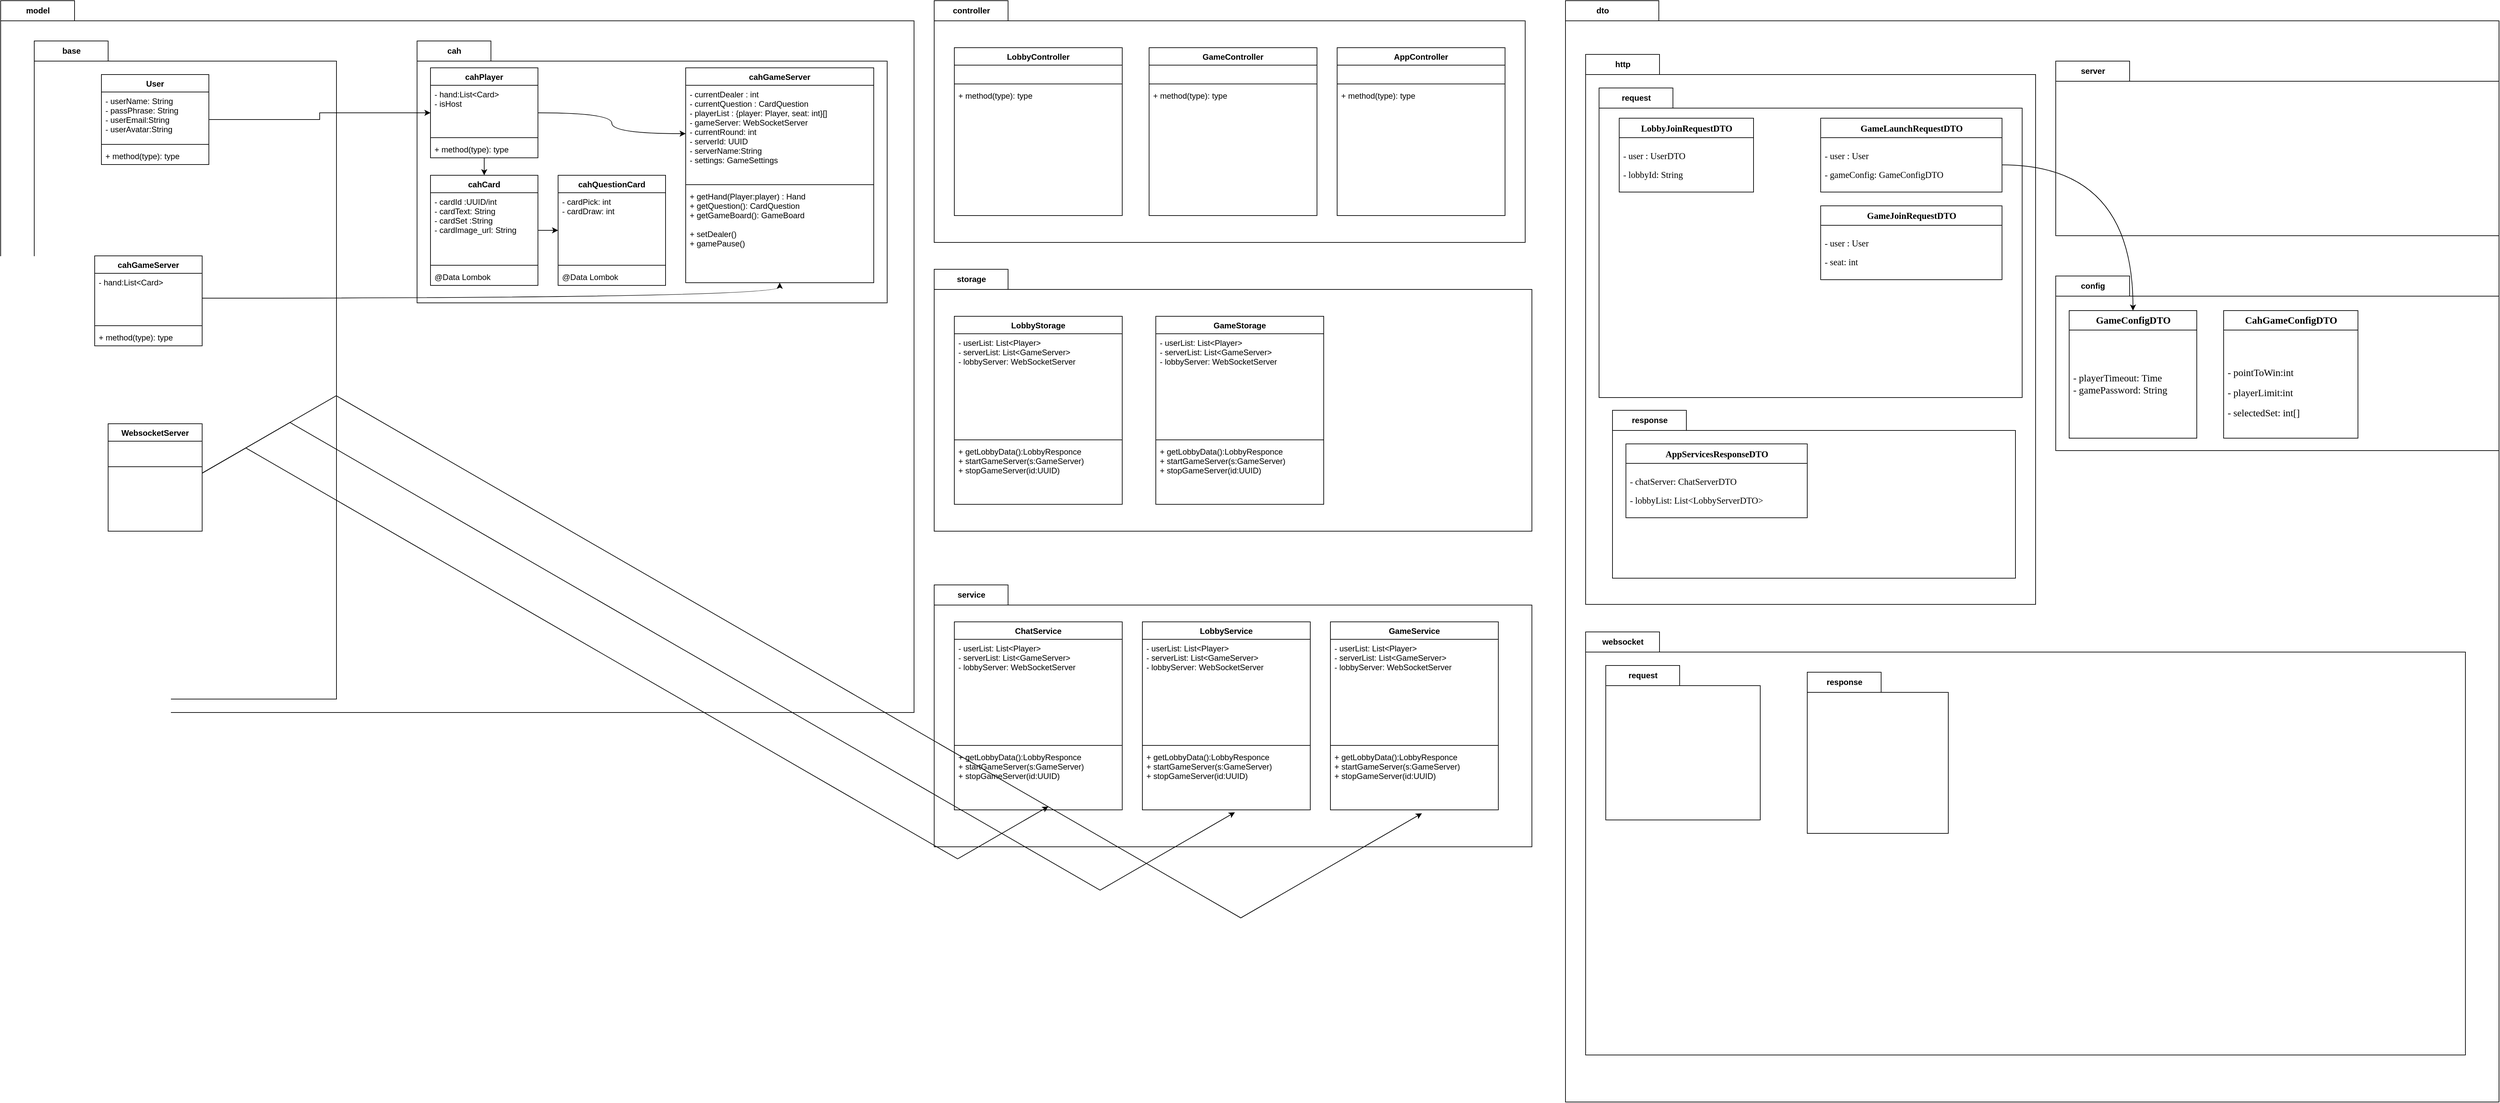 <mxfile version="15.5.5" type="github">
  <diagram id="Ybbv40jDN7X9S40sMps7" name="Page-1">
    <mxGraphModel dx="1695" dy="463" grid="1" gridSize="10" guides="1" tooltips="1" connect="1" arrows="1" fold="1" page="1" pageScale="1" pageWidth="827" pageHeight="1169" math="0" shadow="0">
      <root>
        <mxCell id="0" />
        <mxCell id="1" parent="0" />
        <mxCell id="2" value="model" style="shape=folder;fontStyle=1;tabWidth=110;tabHeight=30;tabPosition=left;html=1;boundedLbl=1;labelInHeader=1;container=1;collapsible=0;recursiveResize=0;fontColor=#000000;" parent="1" vertex="1">
          <mxGeometry x="-360" y="20" width="1360" height="1060" as="geometry" />
        </mxCell>
        <mxCell id="4" value="base" style="shape=folder;fontStyle=1;tabWidth=110;tabHeight=30;tabPosition=left;html=1;boundedLbl=1;labelInHeader=1;container=1;collapsible=0;recursiveResize=0;fontColor=#000000;" parent="2" vertex="1">
          <mxGeometry x="50" y="60" width="450" height="980" as="geometry" />
        </mxCell>
        <mxCell id="7" value="User" style="swimlane;fontStyle=1;align=center;verticalAlign=top;childLayout=stackLayout;horizontal=1;startSize=26;horizontalStack=0;resizeParent=1;resizeParentMax=0;resizeLast=0;collapsible=1;marginBottom=0;fontColor=#000000;" parent="4" vertex="1">
          <mxGeometry x="100" y="50" width="160" height="134" as="geometry" />
        </mxCell>
        <mxCell id="8" value="- userName: String&#xa;- passPhrase: String&#xa;- userEmail:String&#xa;- userAvatar:String" style="text;strokeColor=none;fillColor=none;align=left;verticalAlign=top;spacingLeft=4;spacingRight=4;overflow=hidden;rotatable=0;points=[[0,0.5],[1,0.5]];portConstraint=eastwest;fontColor=#000000;" parent="7" vertex="1">
          <mxGeometry y="26" width="160" height="74" as="geometry" />
        </mxCell>
        <mxCell id="9" value="" style="line;strokeWidth=1;fillColor=none;align=left;verticalAlign=middle;spacingTop=-1;spacingLeft=3;spacingRight=3;rotatable=0;labelPosition=right;points=[];portConstraint=eastwest;fontColor=#000000;" parent="7" vertex="1">
          <mxGeometry y="100" width="160" height="8" as="geometry" />
        </mxCell>
        <mxCell id="10" value="+ method(type): type" style="text;strokeColor=none;fillColor=none;align=left;verticalAlign=top;spacingLeft=4;spacingRight=4;overflow=hidden;rotatable=0;points=[[0,0.5],[1,0.5]];portConstraint=eastwest;fontColor=#000000;" parent="7" vertex="1">
          <mxGeometry y="108" width="160" height="26" as="geometry" />
        </mxCell>
        <mxCell id="26" value="cahGameServer" style="swimlane;fontStyle=1;align=center;verticalAlign=top;childLayout=stackLayout;horizontal=1;startSize=26;horizontalStack=0;resizeParent=1;resizeParentMax=0;resizeLast=0;collapsible=1;marginBottom=0;fontColor=#000000;" parent="4" vertex="1">
          <mxGeometry x="90" y="320" width="160" height="134" as="geometry" />
        </mxCell>
        <mxCell id="27" value="- hand:List&lt;Card&gt;" style="text;strokeColor=none;fillColor=none;align=left;verticalAlign=top;spacingLeft=4;spacingRight=4;overflow=hidden;rotatable=0;points=[[0,0.5],[1,0.5]];portConstraint=eastwest;fontColor=#000000;" parent="26" vertex="1">
          <mxGeometry y="26" width="160" height="74" as="geometry" />
        </mxCell>
        <mxCell id="28" value="" style="line;strokeWidth=1;fillColor=none;align=left;verticalAlign=middle;spacingTop=-1;spacingLeft=3;spacingRight=3;rotatable=0;labelPosition=right;points=[];portConstraint=eastwest;fontColor=#000000;" parent="26" vertex="1">
          <mxGeometry y="100" width="160" height="8" as="geometry" />
        </mxCell>
        <mxCell id="29" value="+ method(type): type" style="text;strokeColor=none;fillColor=none;align=left;verticalAlign=top;spacingLeft=4;spacingRight=4;overflow=hidden;rotatable=0;points=[[0,0.5],[1,0.5]];portConstraint=eastwest;fontColor=#000000;" parent="26" vertex="1">
          <mxGeometry y="108" width="160" height="26" as="geometry" />
        </mxCell>
        <mxCell id="115" value="WebsocketServer&#xa;&#xa;" style="swimlane;fontStyle=1;align=center;verticalAlign=top;childLayout=stackLayout;horizontal=1;startSize=26;horizontalStack=0;resizeParent=1;resizeParentMax=0;resizeLast=0;collapsible=1;marginBottom=0;fontColor=#000000;" parent="4" vertex="1">
          <mxGeometry x="110" y="570" width="140" height="160" as="geometry" />
        </mxCell>
        <mxCell id="116" value=" " style="text;strokeColor=none;fillColor=none;align=left;verticalAlign=top;spacingLeft=4;spacingRight=4;overflow=hidden;rotatable=0;points=[[0,0.5],[1,0.5]];portConstraint=eastwest;fontColor=#000000;" parent="115" vertex="1">
          <mxGeometry y="26" width="140" height="34" as="geometry" />
        </mxCell>
        <mxCell id="117" value="" style="line;strokeWidth=1;fillColor=none;align=left;verticalAlign=middle;spacingTop=-1;spacingLeft=3;spacingRight=3;rotatable=0;labelPosition=right;points=[];portConstraint=eastwest;fontColor=#000000;" parent="115" vertex="1">
          <mxGeometry y="60" width="140" height="8" as="geometry" />
        </mxCell>
        <mxCell id="118" value=" " style="text;strokeColor=none;fillColor=none;align=left;verticalAlign=top;spacingLeft=4;spacingRight=4;overflow=hidden;rotatable=0;points=[[0,0.5],[1,0.5]];portConstraint=eastwest;fontColor=#000000;" parent="115" vertex="1">
          <mxGeometry y="68" width="140" height="92" as="geometry" />
        </mxCell>
        <mxCell id="6" value="cah" style="shape=folder;fontStyle=1;tabWidth=110;tabHeight=30;tabPosition=left;html=1;boundedLbl=1;labelInHeader=1;container=1;collapsible=0;recursiveResize=0;fontColor=#000000;" parent="2" vertex="1">
          <mxGeometry x="620" y="60" width="700" height="390" as="geometry" />
        </mxCell>
        <mxCell id="20" value="" style="edgeStyle=orthogonalEdgeStyle;orthogonalLoop=1;jettySize=auto;html=1;curved=1;fontColor=#000000;" parent="6" source="11" target="16" edge="1">
          <mxGeometry relative="1" as="geometry" />
        </mxCell>
        <mxCell id="25" value="" style="edgeStyle=orthogonalEdgeStyle;curved=1;orthogonalLoop=1;jettySize=auto;html=1;entryX=0;entryY=0.5;entryDx=0;entryDy=0;fontColor=#000000;" parent="6" source="11" target="22" edge="1">
          <mxGeometry relative="1" as="geometry" />
        </mxCell>
        <mxCell id="11" value="cahPlayer" style="swimlane;fontStyle=1;align=center;verticalAlign=top;childLayout=stackLayout;horizontal=1;startSize=26;horizontalStack=0;resizeParent=1;resizeParentMax=0;resizeLast=0;collapsible=1;marginBottom=0;fontColor=#000000;" parent="6" vertex="1">
          <mxGeometry x="20" y="40" width="160" height="134" as="geometry" />
        </mxCell>
        <mxCell id="12" value="- hand:List&lt;Card&gt;&#xa;- isHost" style="text;strokeColor=none;fillColor=none;align=left;verticalAlign=top;spacingLeft=4;spacingRight=4;overflow=hidden;rotatable=0;points=[[0,0.5],[1,0.5]];portConstraint=eastwest;fontColor=#000000;" parent="11" vertex="1">
          <mxGeometry y="26" width="160" height="74" as="geometry" />
        </mxCell>
        <mxCell id="13" value="" style="line;strokeWidth=1;fillColor=none;align=left;verticalAlign=middle;spacingTop=-1;spacingLeft=3;spacingRight=3;rotatable=0;labelPosition=right;points=[];portConstraint=eastwest;fontColor=#000000;" parent="11" vertex="1">
          <mxGeometry y="100" width="160" height="8" as="geometry" />
        </mxCell>
        <mxCell id="14" value="+ method(type): type" style="text;strokeColor=none;fillColor=none;align=left;verticalAlign=top;spacingLeft=4;spacingRight=4;overflow=hidden;rotatable=0;points=[[0,0.5],[1,0.5]];portConstraint=eastwest;fontColor=#000000;" parent="11" vertex="1">
          <mxGeometry y="108" width="160" height="26" as="geometry" />
        </mxCell>
        <mxCell id="35" value="" style="edgeStyle=orthogonalEdgeStyle;curved=1;orthogonalLoop=1;jettySize=auto;html=1;fontColor=#000000;" parent="6" source="16" target="31" edge="1">
          <mxGeometry relative="1" as="geometry" />
        </mxCell>
        <mxCell id="16" value="cahCard" style="swimlane;fontStyle=1;align=center;verticalAlign=top;childLayout=stackLayout;horizontal=1;startSize=26;horizontalStack=0;resizeParent=1;resizeParentMax=0;resizeLast=0;collapsible=1;marginBottom=0;fontColor=#000000;" parent="6" vertex="1">
          <mxGeometry x="20" y="200" width="160" height="164" as="geometry" />
        </mxCell>
        <mxCell id="17" value="- cardId :UUID/int&#xa;- cardText: String&#xa;- cardSet :String&#xa;- cardImage_url: String&#xa;" style="text;strokeColor=none;fillColor=none;align=left;verticalAlign=top;spacingLeft=4;spacingRight=4;overflow=hidden;rotatable=0;points=[[0,0.5],[1,0.5]];portConstraint=eastwest;fontColor=#000000;" parent="16" vertex="1">
          <mxGeometry y="26" width="160" height="104" as="geometry" />
        </mxCell>
        <mxCell id="18" value="" style="line;strokeWidth=1;fillColor=none;align=left;verticalAlign=middle;spacingTop=-1;spacingLeft=3;spacingRight=3;rotatable=0;labelPosition=right;points=[];portConstraint=eastwest;fontColor=#000000;" parent="16" vertex="1">
          <mxGeometry y="130" width="160" height="8" as="geometry" />
        </mxCell>
        <mxCell id="19" value="@Data Lombok" style="text;strokeColor=none;fillColor=none;align=left;verticalAlign=top;spacingLeft=4;spacingRight=4;overflow=hidden;rotatable=0;points=[[0,0.5],[1,0.5]];portConstraint=eastwest;fontColor=#000000;" parent="16" vertex="1">
          <mxGeometry y="138" width="160" height="26" as="geometry" />
        </mxCell>
        <mxCell id="21" value="cahGameServer" style="swimlane;fontStyle=1;align=center;verticalAlign=top;childLayout=stackLayout;horizontal=1;startSize=26;horizontalStack=0;resizeParent=1;resizeParentMax=0;resizeLast=0;collapsible=1;marginBottom=0;fontColor=#000000;" parent="6" vertex="1">
          <mxGeometry x="400" y="40" width="280" height="320" as="geometry" />
        </mxCell>
        <mxCell id="22" value="- currentDealer : int&#xa;- currentQuestion : CardQuestion&#xa;- playerList : {player: Player, seat: int}[]&#xa;- gameServer: WebSocketServer&#xa;- currentRound: int&#xa;- serverId: UUID&#xa;- serverName:String&#xa;- settings: GameSettings" style="text;strokeColor=none;fillColor=none;align=left;verticalAlign=top;spacingLeft=4;spacingRight=4;overflow=hidden;rotatable=0;points=[[0,0.5],[1,0.5]];portConstraint=eastwest;fontColor=#000000;" parent="21" vertex="1">
          <mxGeometry y="26" width="280" height="144" as="geometry" />
        </mxCell>
        <mxCell id="23" value="" style="line;strokeWidth=1;fillColor=none;align=left;verticalAlign=middle;spacingTop=-1;spacingLeft=3;spacingRight=3;rotatable=0;labelPosition=right;points=[];portConstraint=eastwest;fontColor=#000000;" parent="21" vertex="1">
          <mxGeometry y="170" width="280" height="8" as="geometry" />
        </mxCell>
        <mxCell id="24" value="+ getHand(Player:player) : Hand&#xa;+ getQuestion(): CardQuestion&#xa;+ getGameBoard(): GameBoard&#xa;&#xa;+ setDealer()&#xa;+ gamePause()" style="text;strokeColor=none;fillColor=none;align=left;verticalAlign=top;spacingLeft=4;spacingRight=4;overflow=hidden;rotatable=0;points=[[0,0.5],[1,0.5]];portConstraint=eastwest;fontColor=#000000;" parent="21" vertex="1">
          <mxGeometry y="178" width="280" height="142" as="geometry" />
        </mxCell>
        <mxCell id="31" value="cahQuestionCard" style="swimlane;fontStyle=1;align=center;verticalAlign=top;childLayout=stackLayout;horizontal=1;startSize=26;horizontalStack=0;resizeParent=1;resizeParentMax=0;resizeLast=0;collapsible=1;marginBottom=0;fontColor=#000000;" parent="6" vertex="1">
          <mxGeometry x="210" y="200" width="160" height="164" as="geometry" />
        </mxCell>
        <mxCell id="32" value="- cardPick: int&#xa;- cardDraw: int" style="text;strokeColor=none;fillColor=none;align=left;verticalAlign=top;spacingLeft=4;spacingRight=4;overflow=hidden;rotatable=0;points=[[0,0.5],[1,0.5]];portConstraint=eastwest;fontColor=#000000;" parent="31" vertex="1">
          <mxGeometry y="26" width="160" height="104" as="geometry" />
        </mxCell>
        <mxCell id="33" value="" style="line;strokeWidth=1;fillColor=none;align=left;verticalAlign=middle;spacingTop=-1;spacingLeft=3;spacingRight=3;rotatable=0;labelPosition=right;points=[];portConstraint=eastwest;fontColor=#000000;" parent="31" vertex="1">
          <mxGeometry y="130" width="160" height="8" as="geometry" />
        </mxCell>
        <mxCell id="34" value="@Data Lombok" style="text;strokeColor=none;fillColor=none;align=left;verticalAlign=top;spacingLeft=4;spacingRight=4;overflow=hidden;rotatable=0;points=[[0,0.5],[1,0.5]];portConstraint=eastwest;fontColor=#000000;" parent="31" vertex="1">
          <mxGeometry y="138" width="160" height="26" as="geometry" />
        </mxCell>
        <mxCell id="15" value="" style="edgeStyle=orthogonalEdgeStyle;rounded=0;orthogonalLoop=1;jettySize=auto;html=1;fontColor=#000000;" parent="2" source="7" target="11" edge="1">
          <mxGeometry relative="1" as="geometry" />
        </mxCell>
        <mxCell id="60" style="edgeStyle=orthogonalEdgeStyle;curved=1;orthogonalLoop=1;jettySize=auto;html=1;entryX=0.5;entryY=1;entryDx=0;entryDy=0;entryPerimeter=0;fontColor=#000000;" parent="2" source="27" target="24" edge="1">
          <mxGeometry relative="1" as="geometry" />
        </mxCell>
        <mxCell id="58" value="controller" style="shape=folder;fontStyle=1;tabWidth=110;tabHeight=30;tabPosition=left;html=1;boundedLbl=1;labelInHeader=1;container=1;collapsible=0;recursiveResize=0;fontColor=#000000;" parent="1" vertex="1">
          <mxGeometry x="1030" y="20" width="880" height="360" as="geometry" />
        </mxCell>
        <mxCell id="83" value="LobbyController" style="swimlane;fontStyle=1;align=center;verticalAlign=top;childLayout=stackLayout;horizontal=1;startSize=26;horizontalStack=0;resizeParent=1;resizeParentMax=0;resizeLast=0;collapsible=1;marginBottom=0;fontColor=#000000;" parent="58" vertex="1">
          <mxGeometry x="30" y="70" width="250" height="250" as="geometry" />
        </mxCell>
        <mxCell id="84" value=" " style="text;strokeColor=none;fillColor=none;align=left;verticalAlign=top;spacingLeft=4;spacingRight=4;overflow=hidden;rotatable=0;points=[[0,0.5],[1,0.5]];portConstraint=eastwest;fontColor=#000000;" parent="83" vertex="1">
          <mxGeometry y="26" width="250" height="24" as="geometry" />
        </mxCell>
        <mxCell id="85" value="" style="line;strokeWidth=1;fillColor=none;align=left;verticalAlign=middle;spacingTop=-1;spacingLeft=3;spacingRight=3;rotatable=0;labelPosition=right;points=[];portConstraint=eastwest;fontColor=#000000;" parent="83" vertex="1">
          <mxGeometry y="50" width="250" height="8" as="geometry" />
        </mxCell>
        <mxCell id="86" value="+ method(type): type" style="text;strokeColor=none;fillColor=none;align=left;verticalAlign=top;spacingLeft=4;spacingRight=4;overflow=hidden;rotatable=0;points=[[0,0.5],[1,0.5]];portConstraint=eastwest;fontColor=#000000;" parent="83" vertex="1">
          <mxGeometry y="58" width="250" height="192" as="geometry" />
        </mxCell>
        <mxCell id="87" value="GameController" style="swimlane;fontStyle=1;align=center;verticalAlign=top;childLayout=stackLayout;horizontal=1;startSize=26;horizontalStack=0;resizeParent=1;resizeParentMax=0;resizeLast=0;collapsible=1;marginBottom=0;fontColor=#000000;" parent="58" vertex="1">
          <mxGeometry x="320" y="70" width="250" height="250" as="geometry" />
        </mxCell>
        <mxCell id="88" value=" " style="text;strokeColor=none;fillColor=none;align=left;verticalAlign=top;spacingLeft=4;spacingRight=4;overflow=hidden;rotatable=0;points=[[0,0.5],[1,0.5]];portConstraint=eastwest;fontColor=#000000;" parent="87" vertex="1">
          <mxGeometry y="26" width="250" height="24" as="geometry" />
        </mxCell>
        <mxCell id="89" value="" style="line;strokeWidth=1;fillColor=none;align=left;verticalAlign=middle;spacingTop=-1;spacingLeft=3;spacingRight=3;rotatable=0;labelPosition=right;points=[];portConstraint=eastwest;fontColor=#000000;" parent="87" vertex="1">
          <mxGeometry y="50" width="250" height="8" as="geometry" />
        </mxCell>
        <mxCell id="90" value="+ method(type): type" style="text;strokeColor=none;fillColor=none;align=left;verticalAlign=top;spacingLeft=4;spacingRight=4;overflow=hidden;rotatable=0;points=[[0,0.5],[1,0.5]];portConstraint=eastwest;fontColor=#000000;" parent="87" vertex="1">
          <mxGeometry y="58" width="250" height="192" as="geometry" />
        </mxCell>
        <mxCell id="91" value="AppController" style="swimlane;fontStyle=1;align=center;verticalAlign=top;childLayout=stackLayout;horizontal=1;startSize=26;horizontalStack=0;resizeParent=1;resizeParentMax=0;resizeLast=0;collapsible=1;marginBottom=0;fontColor=#000000;" parent="58" vertex="1">
          <mxGeometry x="600" y="70" width="250" height="250" as="geometry" />
        </mxCell>
        <mxCell id="92" value=" " style="text;strokeColor=none;fillColor=none;align=left;verticalAlign=top;spacingLeft=4;spacingRight=4;overflow=hidden;rotatable=0;points=[[0,0.5],[1,0.5]];portConstraint=eastwest;fontColor=#000000;" parent="91" vertex="1">
          <mxGeometry y="26" width="250" height="24" as="geometry" />
        </mxCell>
        <mxCell id="93" value="" style="line;strokeWidth=1;fillColor=none;align=left;verticalAlign=middle;spacingTop=-1;spacingLeft=3;spacingRight=3;rotatable=0;labelPosition=right;points=[];portConstraint=eastwest;fontColor=#000000;" parent="91" vertex="1">
          <mxGeometry y="50" width="250" height="8" as="geometry" />
        </mxCell>
        <mxCell id="94" value="+ method(type): type" style="text;strokeColor=none;fillColor=none;align=left;verticalAlign=top;spacingLeft=4;spacingRight=4;overflow=hidden;rotatable=0;points=[[0,0.5],[1,0.5]];portConstraint=eastwest;fontColor=#000000;" parent="91" vertex="1">
          <mxGeometry y="58" width="250" height="192" as="geometry" />
        </mxCell>
        <mxCell id="61" value="storage" style="shape=folder;fontStyle=1;tabWidth=110;tabHeight=30;tabPosition=left;html=1;boundedLbl=1;labelInHeader=1;container=1;collapsible=0;recursiveResize=0;fontColor=#000000;" parent="1" vertex="1">
          <mxGeometry x="1030" y="420" width="890" height="390" as="geometry" />
        </mxCell>
        <mxCell id="99" value="GameStorage" style="swimlane;fontStyle=1;align=center;verticalAlign=top;childLayout=stackLayout;horizontal=1;startSize=26;horizontalStack=0;resizeParent=1;resizeParentMax=0;resizeLast=0;collapsible=1;marginBottom=0;fontColor=#000000;" parent="61" vertex="1">
          <mxGeometry x="330" y="70" width="250" height="280" as="geometry" />
        </mxCell>
        <mxCell id="100" value="- userList: List&lt;Player&gt;&#xa;- serverList: List&lt;GameServer&gt;&#xa;- lobbyServer: WebSocketServer" style="text;strokeColor=none;fillColor=none;align=left;verticalAlign=top;spacingLeft=4;spacingRight=4;overflow=hidden;rotatable=0;points=[[0,0.5],[1,0.5]];portConstraint=eastwest;fontColor=#000000;" parent="99" vertex="1">
          <mxGeometry y="26" width="250" height="154" as="geometry" />
        </mxCell>
        <mxCell id="101" value="" style="line;strokeWidth=1;fillColor=none;align=left;verticalAlign=middle;spacingTop=-1;spacingLeft=3;spacingRight=3;rotatable=0;labelPosition=right;points=[];portConstraint=eastwest;fontColor=#000000;" parent="99" vertex="1">
          <mxGeometry y="180" width="250" height="8" as="geometry" />
        </mxCell>
        <mxCell id="102" value="+ getLobbyData():LobbyResponce&#xa;+ startGameServer(s:GameServer)&#xa;+ stopGameServer(id:UUID)" style="text;strokeColor=none;fillColor=none;align=left;verticalAlign=top;spacingLeft=4;spacingRight=4;overflow=hidden;rotatable=0;points=[[0,0.5],[1,0.5]];portConstraint=eastwest;fontColor=#000000;" parent="99" vertex="1">
          <mxGeometry y="188" width="250" height="92" as="geometry" />
        </mxCell>
        <mxCell id="62" value="service" style="shape=folder;fontStyle=1;tabWidth=110;tabHeight=30;tabPosition=left;html=1;boundedLbl=1;labelInHeader=1;container=1;collapsible=0;recursiveResize=0;fontColor=#000000;" parent="1" vertex="1">
          <mxGeometry x="1030" y="890" width="890" height="390" as="geometry" />
        </mxCell>
        <mxCell id="103" value="ChatService" style="swimlane;fontStyle=1;align=center;verticalAlign=top;childLayout=stackLayout;horizontal=1;startSize=26;horizontalStack=0;resizeParent=1;resizeParentMax=0;resizeLast=0;collapsible=1;marginBottom=0;fontColor=#000000;" parent="62" vertex="1">
          <mxGeometry x="30" y="55" width="250" height="280" as="geometry" />
        </mxCell>
        <mxCell id="104" value="- userList: List&lt;Player&gt;&#xa;- serverList: List&lt;GameServer&gt;&#xa;- lobbyServer: WebSocketServer" style="text;strokeColor=none;fillColor=none;align=left;verticalAlign=top;spacingLeft=4;spacingRight=4;overflow=hidden;rotatable=0;points=[[0,0.5],[1,0.5]];portConstraint=eastwest;fontColor=#000000;" parent="103" vertex="1">
          <mxGeometry y="26" width="250" height="154" as="geometry" />
        </mxCell>
        <mxCell id="105" value="" style="line;strokeWidth=1;fillColor=none;align=left;verticalAlign=middle;spacingTop=-1;spacingLeft=3;spacingRight=3;rotatable=0;labelPosition=right;points=[];portConstraint=eastwest;fontColor=#000000;" parent="103" vertex="1">
          <mxGeometry y="180" width="250" height="8" as="geometry" />
        </mxCell>
        <mxCell id="106" value="+ getLobbyData():LobbyResponce&#xa;+ startGameServer(s:GameServer)&#xa;+ stopGameServer(id:UUID)" style="text;strokeColor=none;fillColor=none;align=left;verticalAlign=top;spacingLeft=4;spacingRight=4;overflow=hidden;rotatable=0;points=[[0,0.5],[1,0.5]];portConstraint=eastwest;fontColor=#000000;" parent="103" vertex="1">
          <mxGeometry y="188" width="250" height="92" as="geometry" />
        </mxCell>
        <mxCell id="107" value="LobbyService" style="swimlane;fontStyle=1;align=center;verticalAlign=top;childLayout=stackLayout;horizontal=1;startSize=26;horizontalStack=0;resizeParent=1;resizeParentMax=0;resizeLast=0;collapsible=1;marginBottom=0;fontColor=#000000;" parent="62" vertex="1">
          <mxGeometry x="310" y="55" width="250" height="280" as="geometry" />
        </mxCell>
        <mxCell id="108" value="- userList: List&lt;Player&gt;&#xa;- serverList: List&lt;GameServer&gt;&#xa;- lobbyServer: WebSocketServer" style="text;strokeColor=none;fillColor=none;align=left;verticalAlign=top;spacingLeft=4;spacingRight=4;overflow=hidden;rotatable=0;points=[[0,0.5],[1,0.5]];portConstraint=eastwest;fontColor=#000000;" parent="107" vertex="1">
          <mxGeometry y="26" width="250" height="154" as="geometry" />
        </mxCell>
        <mxCell id="109" value="" style="line;strokeWidth=1;fillColor=none;align=left;verticalAlign=middle;spacingTop=-1;spacingLeft=3;spacingRight=3;rotatable=0;labelPosition=right;points=[];portConstraint=eastwest;fontColor=#000000;" parent="107" vertex="1">
          <mxGeometry y="180" width="250" height="8" as="geometry" />
        </mxCell>
        <mxCell id="110" value="+ getLobbyData():LobbyResponce&#xa;+ startGameServer(s:GameServer)&#xa;+ stopGameServer(id:UUID)" style="text;strokeColor=none;fillColor=none;align=left;verticalAlign=top;spacingLeft=4;spacingRight=4;overflow=hidden;rotatable=0;points=[[0,0.5],[1,0.5]];portConstraint=eastwest;fontColor=#000000;" parent="107" vertex="1">
          <mxGeometry y="188" width="250" height="92" as="geometry" />
        </mxCell>
        <mxCell id="111" value="GameService" style="swimlane;fontStyle=1;align=center;verticalAlign=top;childLayout=stackLayout;horizontal=1;startSize=26;horizontalStack=0;resizeParent=1;resizeParentMax=0;resizeLast=0;collapsible=1;marginBottom=0;fontColor=#000000;" parent="62" vertex="1">
          <mxGeometry x="590" y="55" width="250" height="280" as="geometry" />
        </mxCell>
        <mxCell id="112" value="- userList: List&lt;Player&gt;&#xa;- serverList: List&lt;GameServer&gt;&#xa;- lobbyServer: WebSocketServer" style="text;strokeColor=none;fillColor=none;align=left;verticalAlign=top;spacingLeft=4;spacingRight=4;overflow=hidden;rotatable=0;points=[[0,0.5],[1,0.5]];portConstraint=eastwest;fontColor=#000000;" parent="111" vertex="1">
          <mxGeometry y="26" width="250" height="154" as="geometry" />
        </mxCell>
        <mxCell id="113" value="" style="line;strokeWidth=1;fillColor=none;align=left;verticalAlign=middle;spacingTop=-1;spacingLeft=3;spacingRight=3;rotatable=0;labelPosition=right;points=[];portConstraint=eastwest;fontColor=#000000;" parent="111" vertex="1">
          <mxGeometry y="180" width="250" height="8" as="geometry" />
        </mxCell>
        <mxCell id="114" value="+ getLobbyData():LobbyResponce&#xa;+ startGameServer(s:GameServer)&#xa;+ stopGameServer(id:UUID)" style="text;strokeColor=none;fillColor=none;align=left;verticalAlign=top;spacingLeft=4;spacingRight=4;overflow=hidden;rotatable=0;points=[[0,0.5],[1,0.5]];portConstraint=eastwest;fontColor=#000000;" parent="111" vertex="1">
          <mxGeometry y="188" width="250" height="92" as="geometry" />
        </mxCell>
        <mxCell id="63" value="dto" style="shape=folder;fontStyle=1;tabWidth=110;tabHeight=30;tabPosition=left;html=1;boundedLbl=1;labelInHeader=1;container=1;collapsible=0;recursiveResize=0;fontColor=#000000;" parent="1" vertex="1">
          <mxGeometry x="1970" y="20" width="1390" height="1640" as="geometry" />
        </mxCell>
        <mxCell id="65" value="websocket" style="shape=folder;fontStyle=1;tabWidth=110;tabHeight=30;tabPosition=left;html=1;boundedLbl=1;labelInHeader=1;container=1;collapsible=0;recursiveResize=0;fontColor=#000000;" parent="63" vertex="1">
          <mxGeometry x="30" y="940" width="1310" height="630" as="geometry" />
        </mxCell>
        <mxCell id="74" value="request" style="shape=folder;fontStyle=1;tabWidth=110;tabHeight=30;tabPosition=left;html=1;boundedLbl=1;labelInHeader=1;container=1;collapsible=0;recursiveResize=0;fontColor=#000000;" parent="65" vertex="1">
          <mxGeometry x="30" y="50" width="230" height="230" as="geometry" />
        </mxCell>
        <mxCell id="75" value="response" style="shape=folder;fontStyle=1;tabWidth=110;tabHeight=30;tabPosition=left;html=1;boundedLbl=1;labelInHeader=1;container=1;collapsible=0;recursiveResize=0;fontColor=#000000;" parent="65" vertex="1">
          <mxGeometry x="330" y="60" width="210" height="240" as="geometry" />
        </mxCell>
        <mxCell id="66" value="server" style="shape=folder;fontStyle=1;tabWidth=110;tabHeight=30;tabPosition=left;html=1;boundedLbl=1;labelInHeader=1;container=1;collapsible=0;recursiveResize=0;fontColor=#000000;" parent="63" vertex="1">
          <mxGeometry x="730" y="90" width="660" height="260" as="geometry" />
        </mxCell>
        <mxCell id="67" value="config" style="shape=folder;fontStyle=1;tabWidth=110;tabHeight=30;tabPosition=left;html=1;boundedLbl=1;labelInHeader=1;container=1;collapsible=0;recursiveResize=0;fontColor=#000000;" parent="63" vertex="1">
          <mxGeometry x="730" y="410" width="660" height="260" as="geometry" />
        </mxCell>
        <mxCell id="125" value="&lt;span style=&quot;font-family: &amp;quot;lt_regular&amp;quot; ; font-size: 11pt&quot;&gt;GameConfigDTO&lt;/span&gt;" style="swimlane;fontStyle=1;align=center;verticalAlign=middle;childLayout=stackLayout;horizontal=1;startSize=29;horizontalStack=0;resizeParent=1;resizeParentMax=0;resizeLast=0;collapsible=0;marginBottom=0;html=1;fontColor=#000000;" parent="67" vertex="1">
          <mxGeometry x="20" y="51.5" width="190" height="190" as="geometry" />
        </mxCell>
        <mxCell id="127" value="&lt;span style=&quot;font-family: lt_regular; font-size: 14.667px;&quot;&gt;- playerTimeout: Time&lt;br&gt;&lt;/span&gt;&lt;span style=&quot;font-family: lt_regular; font-size: 14.667px;&quot;&gt;- gamePassword: String&lt;/span&gt;&lt;span style=&quot;font-family: lt_regular; font-size: 14.667px;&quot;&gt;&lt;br&gt;&lt;/span&gt;" style="text;html=1;strokeColor=none;fillColor=none;align=left;verticalAlign=middle;spacingLeft=4;spacingRight=4;overflow=hidden;rotatable=0;points=[[0,0.5],[1,0.5]];portConstraint=eastwest;fontColor=#000000;" parent="125" vertex="1">
          <mxGeometry y="29" width="190" height="161" as="geometry" />
        </mxCell>
        <mxCell id="129" value="&lt;span style=&quot;font-family: &amp;quot;lt_regular&amp;quot; ; font-size: 11pt&quot;&gt;CahGameConfigDTO&lt;/span&gt;" style="swimlane;fontStyle=1;align=center;verticalAlign=middle;childLayout=stackLayout;horizontal=1;startSize=29;horizontalStack=0;resizeParent=1;resizeParentMax=0;resizeLast=0;collapsible=0;marginBottom=0;html=1;fontColor=#000000;" parent="67" vertex="1">
          <mxGeometry x="250" y="51.5" width="200" height="190" as="geometry" />
        </mxCell>
        <mxCell id="130" value="&lt;p&gt;&lt;br&gt;&lt;/p&gt;&lt;p&gt;&lt;span style=&quot;font-family: &amp;quot;lt_regular&amp;quot; ; font-size: 11pt&quot;&gt;&lt;font&gt;- pointToWin:int&lt;/font&gt;&lt;/span&gt;&lt;/p&gt;&lt;p&gt;&lt;span style=&quot;font-family: &amp;quot;lt_regular&amp;quot; ; font-size: 11pt&quot;&gt;&lt;font&gt;- playerLimit:int&lt;/font&gt;&lt;/span&gt;&lt;/p&gt;&lt;p&gt;&lt;span style=&quot;font-family: &amp;quot;lt_regular&amp;quot; ; font-size: 11pt&quot;&gt;&lt;font&gt;- selectedSet: int[]&lt;/font&gt;&lt;/span&gt;&lt;/p&gt;" style="text;html=1;strokeColor=none;fillColor=none;align=left;verticalAlign=middle;spacingLeft=4;spacingRight=4;overflow=hidden;rotatable=0;points=[[0,0.5],[1,0.5]];portConstraint=eastwest;fontColor=#000000;" parent="129" vertex="1">
          <mxGeometry y="29" width="200" height="161" as="geometry" />
        </mxCell>
        <mxCell id="64" value="http" style="shape=folder;fontStyle=1;tabWidth=110;tabHeight=30;tabPosition=left;html=1;boundedLbl=1;labelInHeader=1;container=1;collapsible=0;recursiveResize=0;fontColor=#000000;" parent="63" vertex="1">
          <mxGeometry x="30" y="80" width="670" height="819" as="geometry" />
        </mxCell>
        <mxCell id="71" value="request" style="shape=folder;fontStyle=1;tabWidth=110;tabHeight=30;tabPosition=left;html=1;boundedLbl=1;labelInHeader=1;container=1;collapsible=0;recursiveResize=0;fontColor=#000000;" parent="64" vertex="1">
          <mxGeometry x="20" y="50" width="630" height="461" as="geometry" />
        </mxCell>
        <mxCell id="122" value="&lt;span style=&quot;font-family: &amp;quot;noto_regular&amp;quot; ; font-size: 10pt&quot;&gt;LobbyJoinRequestDTO&lt;/span&gt;" style="swimlane;fontStyle=1;align=center;verticalAlign=middle;childLayout=stackLayout;horizontal=1;startSize=29;horizontalStack=0;resizeParent=1;resizeParentMax=0;resizeLast=0;collapsible=0;marginBottom=0;html=1;fontColor=#000000;" parent="71" vertex="1">
          <mxGeometry x="30" y="45" width="200" height="110" as="geometry" />
        </mxCell>
        <mxCell id="124" value="&lt;p&gt;&lt;span style=&quot;font-family: &amp;quot;noto_regular&amp;quot; ; font-size: 10pt&quot;&gt;- user :  UserDTO&lt;/span&gt;&lt;/p&gt;&lt;p&gt;&lt;span style=&quot;font-family: &amp;quot;noto_regular&amp;quot; ; font-size: 10pt&quot;&gt;- lobbyId: String&lt;/span&gt;&lt;/p&gt;" style="text;html=1;strokeColor=none;fillColor=none;align=left;verticalAlign=middle;spacingLeft=4;spacingRight=4;overflow=hidden;rotatable=0;points=[[0,0.5],[1,0.5]];portConstraint=eastwest;fontColor=#000000;" parent="122" vertex="1">
          <mxGeometry y="29" width="200" height="81" as="geometry" />
        </mxCell>
        <mxCell id="136" value="&lt;span style=&quot;font-family: &amp;quot;noto_regular&amp;quot; ; font-size: 10pt&quot;&gt;GameLaunchRequestDTO&lt;/span&gt;" style="swimlane;fontStyle=1;align=center;verticalAlign=middle;childLayout=stackLayout;horizontal=1;startSize=29;horizontalStack=0;resizeParent=1;resizeParentMax=0;resizeLast=0;collapsible=0;marginBottom=0;html=1;fontColor=#000000;" parent="71" vertex="1">
          <mxGeometry x="330" y="45" width="270" height="110" as="geometry" />
        </mxCell>
        <mxCell id="137" value="&lt;p&gt;&lt;span style=&quot;font-family: &amp;quot;noto_regular&amp;quot; ; font-size: 10pt&quot;&gt;&lt;font&gt;- user :  User&lt;/font&gt;&lt;/span&gt;&lt;/p&gt;&lt;p&gt;&lt;span style=&quot;font-family: &amp;quot;noto_regular&amp;quot; ; font-size: 10pt&quot;&gt;&lt;font&gt;- gameConfig: GameConfigDTO&lt;/font&gt;&lt;/span&gt;&lt;/p&gt;" style="text;html=1;strokeColor=none;fillColor=none;align=left;verticalAlign=middle;spacingLeft=4;spacingRight=4;overflow=hidden;rotatable=0;points=[[0,0.5],[1,0.5]];portConstraint=eastwest;fontColor=#000000;" parent="136" vertex="1">
          <mxGeometry y="29" width="270" height="81" as="geometry" />
        </mxCell>
        <mxCell id="139" value="&lt;span style=&quot;font-family: &amp;quot;noto_regular&amp;quot; ; font-size: 10pt&quot;&gt;GameJoinRequestDTO&lt;/span&gt;" style="swimlane;fontStyle=1;align=center;verticalAlign=middle;childLayout=stackLayout;horizontal=1;startSize=29;horizontalStack=0;resizeParent=1;resizeParentMax=0;resizeLast=0;collapsible=0;marginBottom=0;html=1;fontColor=#000000;" parent="71" vertex="1">
          <mxGeometry x="330" y="175.5" width="270" height="110" as="geometry" />
        </mxCell>
        <mxCell id="140" value="&lt;p&gt;&lt;span style=&quot;font-family: &amp;quot;noto_regular&amp;quot; ; font-size: 10pt&quot;&gt;&lt;font&gt;- user :  User&lt;/font&gt;&lt;/span&gt;&lt;/p&gt;&lt;p&gt;&lt;span style=&quot;font-family: &amp;quot;noto_regular&amp;quot; ; font-size: 10pt&quot;&gt;&lt;font&gt;- seat: int&lt;/font&gt;&lt;/span&gt;&lt;/p&gt;" style="text;html=1;strokeColor=none;fillColor=none;align=left;verticalAlign=middle;spacingLeft=4;spacingRight=4;overflow=hidden;rotatable=0;points=[[0,0.5],[1,0.5]];portConstraint=eastwest;fontColor=#000000;" parent="139" vertex="1">
          <mxGeometry y="29" width="270" height="81" as="geometry" />
        </mxCell>
        <mxCell id="72" value="response" style="shape=folder;fontStyle=1;tabWidth=110;tabHeight=30;tabPosition=left;html=1;boundedLbl=1;labelInHeader=1;container=1;collapsible=0;recursiveResize=0;fontColor=#000000;" parent="64" vertex="1">
          <mxGeometry x="40" y="530" width="600" height="250" as="geometry" />
        </mxCell>
        <mxCell id="141" value="&lt;span style=&quot;font-family: &amp;quot;noto_regular&amp;quot; ; font-size: 10pt&quot;&gt;AppServicesResponseDTO&lt;/span&gt;" style="swimlane;fontStyle=1;align=center;verticalAlign=middle;childLayout=stackLayout;horizontal=1;startSize=29;horizontalStack=0;resizeParent=1;resizeParentMax=0;resizeLast=0;collapsible=0;marginBottom=0;html=1;fontColor=#000000;" parent="64" vertex="1">
          <mxGeometry x="60" y="580" width="270" height="110" as="geometry" />
        </mxCell>
        <mxCell id="142" value="&lt;p&gt;&lt;span style=&quot;font-family: &amp;quot;noto_regular&amp;quot; ; font-size: 10pt&quot;&gt;&lt;font&gt;- chatServer: ChatServerDTO&lt;/font&gt;&lt;/span&gt;&lt;/p&gt;&lt;p&gt;&lt;span style=&quot;font-family: &amp;quot;noto_regular&amp;quot; ; font-size: 10pt&quot;&gt;&lt;font&gt;- lobbyList: List&amp;lt;LobbyServerDTO&amp;gt;&lt;/font&gt;&lt;/span&gt;&lt;/p&gt;" style="text;html=1;strokeColor=none;fillColor=none;align=left;verticalAlign=middle;spacingLeft=4;spacingRight=4;overflow=hidden;rotatable=0;points=[[0,0.5],[1,0.5]];portConstraint=eastwest;fontColor=#000000;" parent="141" vertex="1">
          <mxGeometry y="29" width="270" height="81" as="geometry" />
        </mxCell>
        <mxCell id="138" style="rounded=0;orthogonalLoop=1;jettySize=auto;html=1;entryX=0.5;entryY=0;entryDx=0;entryDy=0;edgeStyle=orthogonalEdgeStyle;curved=1;fontColor=#000000;" parent="63" source="137" target="125" edge="1">
          <mxGeometry relative="1" as="geometry" />
        </mxCell>
        <mxCell id="95" value="LobbyStorage" style="swimlane;fontStyle=1;align=center;verticalAlign=top;childLayout=stackLayout;horizontal=1;startSize=26;horizontalStack=0;resizeParent=1;resizeParentMax=0;resizeLast=0;collapsible=1;marginBottom=0;fontColor=#000000;" parent="1" vertex="1">
          <mxGeometry x="1060" y="490" width="250" height="280" as="geometry" />
        </mxCell>
        <mxCell id="96" value="- userList: List&lt;Player&gt;&#xa;- serverList: List&lt;GameServer&gt;&#xa;- lobbyServer: WebSocketServer" style="text;strokeColor=none;fillColor=none;align=left;verticalAlign=top;spacingLeft=4;spacingRight=4;overflow=hidden;rotatable=0;points=[[0,0.5],[1,0.5]];portConstraint=eastwest;fontColor=#000000;" parent="95" vertex="1">
          <mxGeometry y="26" width="250" height="154" as="geometry" />
        </mxCell>
        <mxCell id="97" value="" style="line;strokeWidth=1;fillColor=none;align=left;verticalAlign=middle;spacingTop=-1;spacingLeft=3;spacingRight=3;rotatable=0;labelPosition=right;points=[];portConstraint=eastwest;fontColor=#000000;" parent="95" vertex="1">
          <mxGeometry y="180" width="250" height="8" as="geometry" />
        </mxCell>
        <mxCell id="98" value="+ getLobbyData():LobbyResponce&#xa;+ startGameServer(s:GameServer)&#xa;+ stopGameServer(id:UUID)" style="text;strokeColor=none;fillColor=none;align=left;verticalAlign=top;spacingLeft=4;spacingRight=4;overflow=hidden;rotatable=0;points=[[0,0.5],[1,0.5]];portConstraint=eastwest;fontColor=#000000;" parent="95" vertex="1">
          <mxGeometry y="188" width="250" height="92" as="geometry" />
        </mxCell>
        <mxCell id="119" style="edgeStyle=isometricEdgeStyle;rounded=0;orthogonalLoop=1;jettySize=auto;html=1;fontColor=#000000;" parent="1" source="118" edge="1">
          <mxGeometry relative="1" as="geometry">
            <mxPoint x="1200" y="1220" as="targetPoint" />
          </mxGeometry>
        </mxCell>
        <mxCell id="120" style="edgeStyle=isometricEdgeStyle;rounded=0;orthogonalLoop=1;jettySize=auto;html=1;entryX=0.551;entryY=1.04;entryDx=0;entryDy=0;entryPerimeter=0;fontColor=#000000;" parent="1" source="118" target="110" edge="1">
          <mxGeometry relative="1" as="geometry" />
        </mxCell>
        <mxCell id="121" style="edgeStyle=isometricEdgeStyle;rounded=0;orthogonalLoop=1;jettySize=auto;html=1;entryX=0.545;entryY=1.056;entryDx=0;entryDy=0;entryPerimeter=0;fontColor=#000000;" parent="1" source="118" target="114" edge="1">
          <mxGeometry relative="1" as="geometry" />
        </mxCell>
      </root>
    </mxGraphModel>
  </diagram>
</mxfile>
